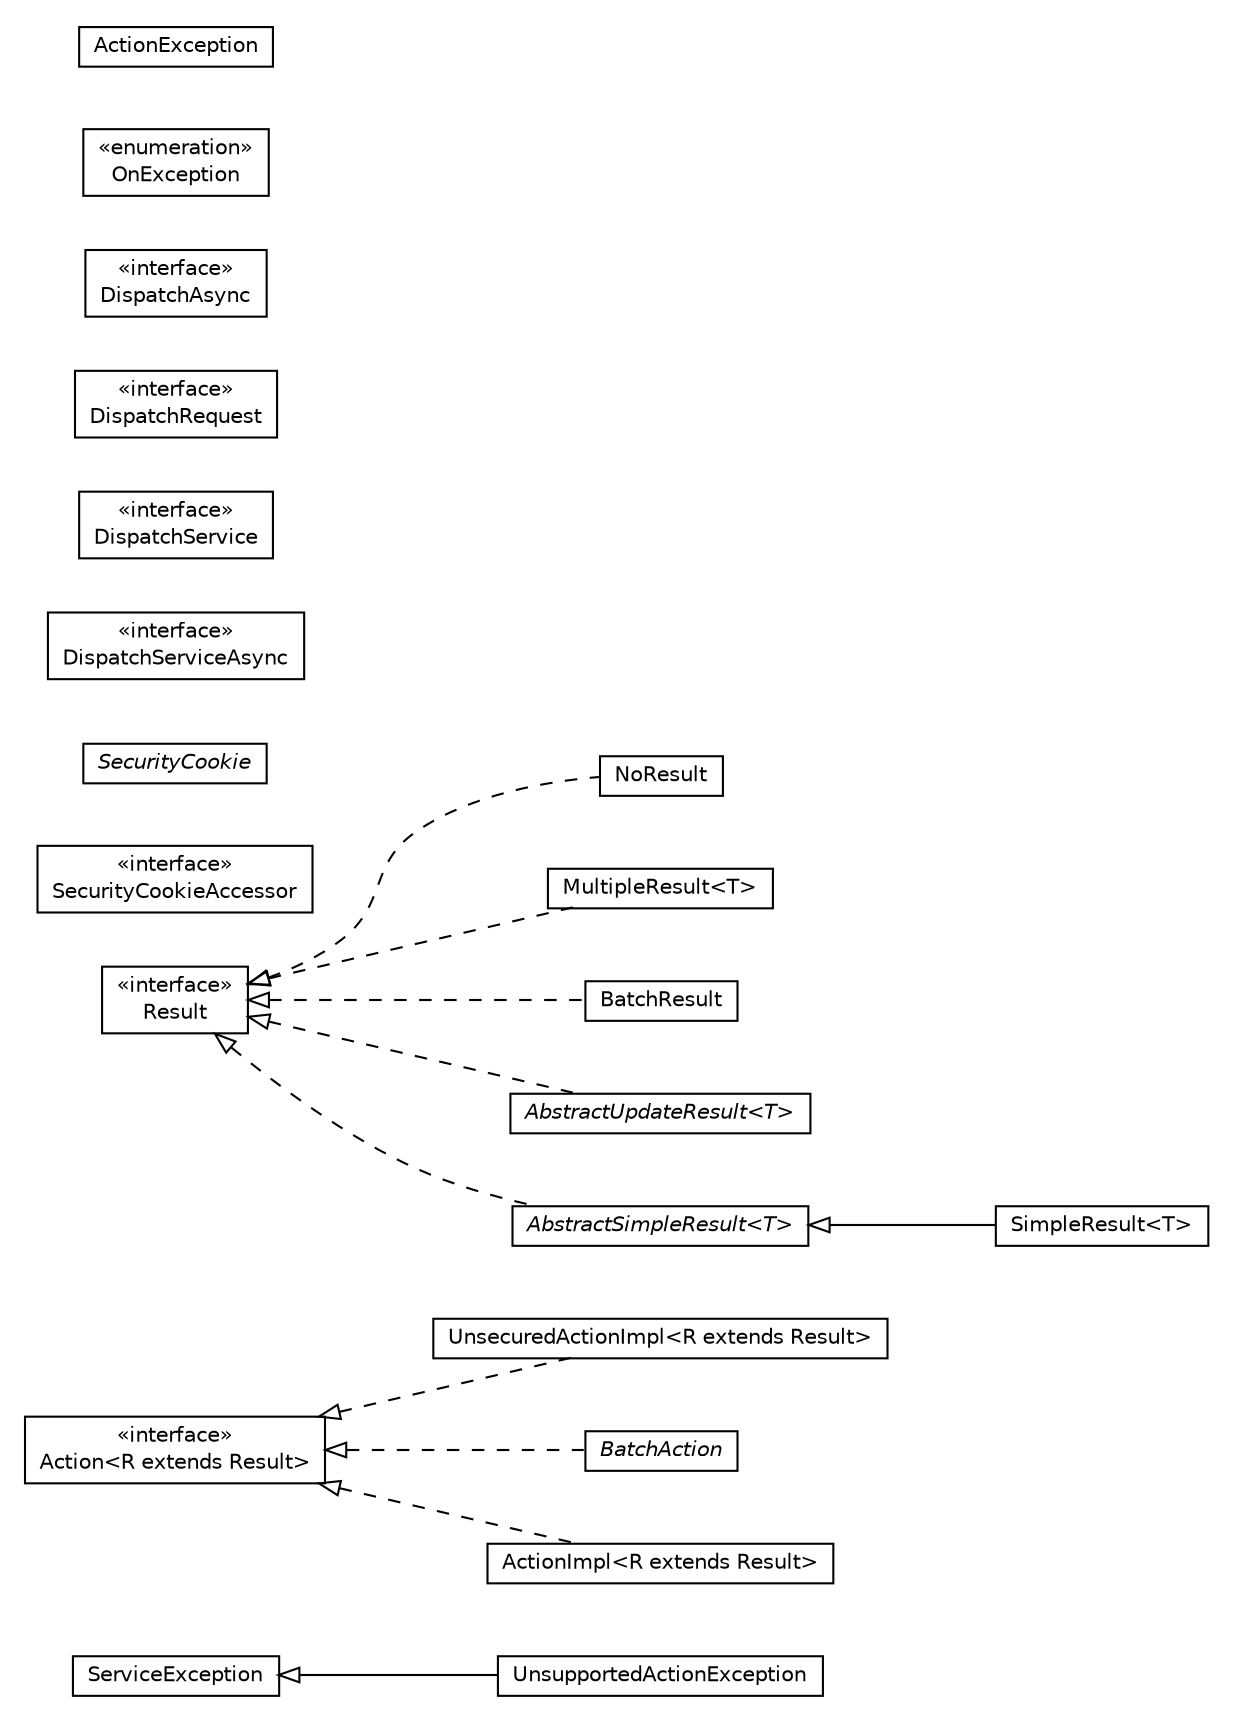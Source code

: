#!/usr/local/bin/dot
#
# Class diagram 
# Generated by UMLGraph version R5_6-24-gf6e263 (http://www.umlgraph.org/)
#

digraph G {
	edge [fontname="Helvetica",fontsize=10,labelfontname="Helvetica",labelfontsize=10];
	node [fontname="Helvetica",fontsize=10,shape=plaintext];
	nodesep=0.25;
	ranksep=0.5;
	rankdir=LR;
	// com.gwtplatform.dispatch.shared.UnsupportedActionException
	c2441 [label=<<table title="com.gwtplatform.dispatch.shared.UnsupportedActionException" border="0" cellborder="1" cellspacing="0" cellpadding="2" port="p" href="./UnsupportedActionException.html">
		<tr><td><table border="0" cellspacing="0" cellpadding="1">
<tr><td align="center" balign="center"> UnsupportedActionException </td></tr>
		</table></td></tr>
		</table>>, URL="./UnsupportedActionException.html", fontname="Helvetica", fontcolor="black", fontsize=10.0];
	// com.gwtplatform.dispatch.shared.UnsecuredActionImpl<R extends com.gwtplatform.dispatch.shared.Result>
	c2442 [label=<<table title="com.gwtplatform.dispatch.shared.UnsecuredActionImpl" border="0" cellborder="1" cellspacing="0" cellpadding="2" port="p" href="./UnsecuredActionImpl.html">
		<tr><td><table border="0" cellspacing="0" cellpadding="1">
<tr><td align="center" balign="center"> UnsecuredActionImpl&lt;R extends Result&gt; </td></tr>
		</table></td></tr>
		</table>>, URL="./UnsecuredActionImpl.html", fontname="Helvetica", fontcolor="black", fontsize=10.0];
	// com.gwtplatform.dispatch.shared.SimpleResult<T>
	c2443 [label=<<table title="com.gwtplatform.dispatch.shared.SimpleResult" border="0" cellborder="1" cellspacing="0" cellpadding="2" port="p" href="./SimpleResult.html">
		<tr><td><table border="0" cellspacing="0" cellpadding="1">
<tr><td align="center" balign="center"> SimpleResult&lt;T&gt; </td></tr>
		</table></td></tr>
		</table>>, URL="./SimpleResult.html", fontname="Helvetica", fontcolor="black", fontsize=10.0];
	// com.gwtplatform.dispatch.shared.ServiceException
	c2444 [label=<<table title="com.gwtplatform.dispatch.shared.ServiceException" border="0" cellborder="1" cellspacing="0" cellpadding="2" port="p" href="./ServiceException.html">
		<tr><td><table border="0" cellspacing="0" cellpadding="1">
<tr><td align="center" balign="center"> ServiceException </td></tr>
		</table></td></tr>
		</table>>, URL="./ServiceException.html", fontname="Helvetica", fontcolor="black", fontsize=10.0];
	// com.gwtplatform.dispatch.shared.SecurityCookieAccessor
	c2445 [label=<<table title="com.gwtplatform.dispatch.shared.SecurityCookieAccessor" border="0" cellborder="1" cellspacing="0" cellpadding="2" port="p" href="./SecurityCookieAccessor.html">
		<tr><td><table border="0" cellspacing="0" cellpadding="1">
<tr><td align="center" balign="center"> &#171;interface&#187; </td></tr>
<tr><td align="center" balign="center"> SecurityCookieAccessor </td></tr>
		</table></td></tr>
		</table>>, URL="./SecurityCookieAccessor.html", fontname="Helvetica", fontcolor="black", fontsize=10.0];
	// com.gwtplatform.dispatch.shared.SecurityCookie
	c2446 [label=<<table title="com.gwtplatform.dispatch.shared.SecurityCookie" border="0" cellborder="1" cellspacing="0" cellpadding="2" port="p" href="./SecurityCookie.html">
		<tr><td><table border="0" cellspacing="0" cellpadding="1">
<tr><td align="center" balign="center"><font face="Helvetica-Oblique"> SecurityCookie </font></td></tr>
		</table></td></tr>
		</table>>, URL="./SecurityCookie.html", fontname="Helvetica", fontcolor="black", fontsize=10.0];
	// com.gwtplatform.dispatch.shared.Result
	c2447 [label=<<table title="com.gwtplatform.dispatch.shared.Result" border="0" cellborder="1" cellspacing="0" cellpadding="2" port="p" href="./Result.html">
		<tr><td><table border="0" cellspacing="0" cellpadding="1">
<tr><td align="center" balign="center"> &#171;interface&#187; </td></tr>
<tr><td align="center" balign="center"> Result </td></tr>
		</table></td></tr>
		</table>>, URL="./Result.html", fontname="Helvetica", fontcolor="black", fontsize=10.0];
	// com.gwtplatform.dispatch.shared.NoResult
	c2448 [label=<<table title="com.gwtplatform.dispatch.shared.NoResult" border="0" cellborder="1" cellspacing="0" cellpadding="2" port="p" href="./NoResult.html">
		<tr><td><table border="0" cellspacing="0" cellpadding="1">
<tr><td align="center" balign="center"> NoResult </td></tr>
		</table></td></tr>
		</table>>, URL="./NoResult.html", fontname="Helvetica", fontcolor="black", fontsize=10.0];
	// com.gwtplatform.dispatch.shared.MultipleResult<T>
	c2449 [label=<<table title="com.gwtplatform.dispatch.shared.MultipleResult" border="0" cellborder="1" cellspacing="0" cellpadding="2" port="p" href="./MultipleResult.html">
		<tr><td><table border="0" cellspacing="0" cellpadding="1">
<tr><td align="center" balign="center"> MultipleResult&lt;T&gt; </td></tr>
		</table></td></tr>
		</table>>, URL="./MultipleResult.html", fontname="Helvetica", fontcolor="black", fontsize=10.0];
	// com.gwtplatform.dispatch.shared.DispatchServiceAsync
	c2450 [label=<<table title="com.gwtplatform.dispatch.shared.DispatchServiceAsync" border="0" cellborder="1" cellspacing="0" cellpadding="2" port="p" href="./DispatchServiceAsync.html">
		<tr><td><table border="0" cellspacing="0" cellpadding="1">
<tr><td align="center" balign="center"> &#171;interface&#187; </td></tr>
<tr><td align="center" balign="center"> DispatchServiceAsync </td></tr>
		</table></td></tr>
		</table>>, URL="./DispatchServiceAsync.html", fontname="Helvetica", fontcolor="black", fontsize=10.0];
	// com.gwtplatform.dispatch.shared.DispatchService
	c2451 [label=<<table title="com.gwtplatform.dispatch.shared.DispatchService" border="0" cellborder="1" cellspacing="0" cellpadding="2" port="p" href="./DispatchService.html">
		<tr><td><table border="0" cellspacing="0" cellpadding="1">
<tr><td align="center" balign="center"> &#171;interface&#187; </td></tr>
<tr><td align="center" balign="center"> DispatchService </td></tr>
		</table></td></tr>
		</table>>, URL="./DispatchService.html", fontname="Helvetica", fontcolor="black", fontsize=10.0];
	// com.gwtplatform.dispatch.shared.DispatchRequest
	c2452 [label=<<table title="com.gwtplatform.dispatch.shared.DispatchRequest" border="0" cellborder="1" cellspacing="0" cellpadding="2" port="p" href="./DispatchRequest.html">
		<tr><td><table border="0" cellspacing="0" cellpadding="1">
<tr><td align="center" balign="center"> &#171;interface&#187; </td></tr>
<tr><td align="center" balign="center"> DispatchRequest </td></tr>
		</table></td></tr>
		</table>>, URL="./DispatchRequest.html", fontname="Helvetica", fontcolor="black", fontsize=10.0];
	// com.gwtplatform.dispatch.shared.DispatchAsync
	c2453 [label=<<table title="com.gwtplatform.dispatch.shared.DispatchAsync" border="0" cellborder="1" cellspacing="0" cellpadding="2" port="p" href="./DispatchAsync.html">
		<tr><td><table border="0" cellspacing="0" cellpadding="1">
<tr><td align="center" balign="center"> &#171;interface&#187; </td></tr>
<tr><td align="center" balign="center"> DispatchAsync </td></tr>
		</table></td></tr>
		</table>>, URL="./DispatchAsync.html", fontname="Helvetica", fontcolor="black", fontsize=10.0];
	// com.gwtplatform.dispatch.shared.BatchResult
	c2454 [label=<<table title="com.gwtplatform.dispatch.shared.BatchResult" border="0" cellborder="1" cellspacing="0" cellpadding="2" port="p" href="./BatchResult.html">
		<tr><td><table border="0" cellspacing="0" cellpadding="1">
<tr><td align="center" balign="center"> BatchResult </td></tr>
		</table></td></tr>
		</table>>, URL="./BatchResult.html", fontname="Helvetica", fontcolor="black", fontsize=10.0];
	// com.gwtplatform.dispatch.shared.BatchAction
	c2455 [label=<<table title="com.gwtplatform.dispatch.shared.BatchAction" border="0" cellborder="1" cellspacing="0" cellpadding="2" port="p" href="./BatchAction.html">
		<tr><td><table border="0" cellspacing="0" cellpadding="1">
<tr><td align="center" balign="center"><font face="Helvetica-Oblique"> BatchAction </font></td></tr>
		</table></td></tr>
		</table>>, URL="./BatchAction.html", fontname="Helvetica", fontcolor="black", fontsize=10.0];
	// com.gwtplatform.dispatch.shared.BatchAction.OnException
	c2456 [label=<<table title="com.gwtplatform.dispatch.shared.BatchAction.OnException" border="0" cellborder="1" cellspacing="0" cellpadding="2" port="p" href="./BatchAction.OnException.html">
		<tr><td><table border="0" cellspacing="0" cellpadding="1">
<tr><td align="center" balign="center"> &#171;enumeration&#187; </td></tr>
<tr><td align="center" balign="center"> OnException </td></tr>
		</table></td></tr>
		</table>>, URL="./BatchAction.OnException.html", fontname="Helvetica", fontcolor="black", fontsize=10.0];
	// com.gwtplatform.dispatch.shared.ActionImpl<R extends com.gwtplatform.dispatch.shared.Result>
	c2457 [label=<<table title="com.gwtplatform.dispatch.shared.ActionImpl" border="0" cellborder="1" cellspacing="0" cellpadding="2" port="p" href="./ActionImpl.html">
		<tr><td><table border="0" cellspacing="0" cellpadding="1">
<tr><td align="center" balign="center"> ActionImpl&lt;R extends Result&gt; </td></tr>
		</table></td></tr>
		</table>>, URL="./ActionImpl.html", fontname="Helvetica", fontcolor="black", fontsize=10.0];
	// com.gwtplatform.dispatch.shared.ActionException
	c2458 [label=<<table title="com.gwtplatform.dispatch.shared.ActionException" border="0" cellborder="1" cellspacing="0" cellpadding="2" port="p" href="./ActionException.html">
		<tr><td><table border="0" cellspacing="0" cellpadding="1">
<tr><td align="center" balign="center"> ActionException </td></tr>
		</table></td></tr>
		</table>>, URL="./ActionException.html", fontname="Helvetica", fontcolor="black", fontsize=10.0];
	// com.gwtplatform.dispatch.shared.Action<R extends com.gwtplatform.dispatch.shared.Result>
	c2459 [label=<<table title="com.gwtplatform.dispatch.shared.Action" border="0" cellborder="1" cellspacing="0" cellpadding="2" port="p" href="./Action.html">
		<tr><td><table border="0" cellspacing="0" cellpadding="1">
<tr><td align="center" balign="center"> &#171;interface&#187; </td></tr>
<tr><td align="center" balign="center"> Action&lt;R extends Result&gt; </td></tr>
		</table></td></tr>
		</table>>, URL="./Action.html", fontname="Helvetica", fontcolor="black", fontsize=10.0];
	// com.gwtplatform.dispatch.shared.AbstractUpdateResult<T>
	c2460 [label=<<table title="com.gwtplatform.dispatch.shared.AbstractUpdateResult" border="0" cellborder="1" cellspacing="0" cellpadding="2" port="p" href="./AbstractUpdateResult.html">
		<tr><td><table border="0" cellspacing="0" cellpadding="1">
<tr><td align="center" balign="center"><font face="Helvetica-Oblique"> AbstractUpdateResult&lt;T&gt; </font></td></tr>
		</table></td></tr>
		</table>>, URL="./AbstractUpdateResult.html", fontname="Helvetica", fontcolor="black", fontsize=10.0];
	// com.gwtplatform.dispatch.shared.AbstractSimpleResult<T>
	c2461 [label=<<table title="com.gwtplatform.dispatch.shared.AbstractSimpleResult" border="0" cellborder="1" cellspacing="0" cellpadding="2" port="p" href="./AbstractSimpleResult.html">
		<tr><td><table border="0" cellspacing="0" cellpadding="1">
<tr><td align="center" balign="center"><font face="Helvetica-Oblique"> AbstractSimpleResult&lt;T&gt; </font></td></tr>
		</table></td></tr>
		</table>>, URL="./AbstractSimpleResult.html", fontname="Helvetica", fontcolor="black", fontsize=10.0];
	//com.gwtplatform.dispatch.shared.UnsupportedActionException extends com.gwtplatform.dispatch.shared.ServiceException
	c2444:p -> c2441:p [dir=back,arrowtail=empty];
	//com.gwtplatform.dispatch.shared.UnsecuredActionImpl<R extends com.gwtplatform.dispatch.shared.Result> implements com.gwtplatform.dispatch.shared.Action<R extends com.gwtplatform.dispatch.shared.Result>
	c2459:p -> c2442:p [dir=back,arrowtail=empty,style=dashed];
	//com.gwtplatform.dispatch.shared.SimpleResult<T> extends com.gwtplatform.dispatch.shared.AbstractSimpleResult<T>
	c2461:p -> c2443:p [dir=back,arrowtail=empty];
	//com.gwtplatform.dispatch.shared.NoResult implements com.gwtplatform.dispatch.shared.Result
	c2447:p -> c2448:p [dir=back,arrowtail=empty,style=dashed];
	//com.gwtplatform.dispatch.shared.MultipleResult<T> implements com.gwtplatform.dispatch.shared.Result
	c2447:p -> c2449:p [dir=back,arrowtail=empty,style=dashed];
	//com.gwtplatform.dispatch.shared.BatchResult implements com.gwtplatform.dispatch.shared.Result
	c2447:p -> c2454:p [dir=back,arrowtail=empty,style=dashed];
	//com.gwtplatform.dispatch.shared.BatchAction implements com.gwtplatform.dispatch.shared.Action<R extends com.gwtplatform.dispatch.shared.Result>
	c2459:p -> c2455:p [dir=back,arrowtail=empty,style=dashed];
	//com.gwtplatform.dispatch.shared.ActionImpl<R extends com.gwtplatform.dispatch.shared.Result> implements com.gwtplatform.dispatch.shared.Action<R extends com.gwtplatform.dispatch.shared.Result>
	c2459:p -> c2457:p [dir=back,arrowtail=empty,style=dashed];
	//com.gwtplatform.dispatch.shared.AbstractUpdateResult<T> implements com.gwtplatform.dispatch.shared.Result
	c2447:p -> c2460:p [dir=back,arrowtail=empty,style=dashed];
	//com.gwtplatform.dispatch.shared.AbstractSimpleResult<T> implements com.gwtplatform.dispatch.shared.Result
	c2447:p -> c2461:p [dir=back,arrowtail=empty,style=dashed];
}

